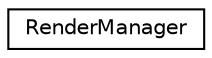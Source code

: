 digraph "Graphical Class Hierarchy"
{
 // LATEX_PDF_SIZE
  edge [fontname="Helvetica",fontsize="10",labelfontname="Helvetica",labelfontsize="10"];
  node [fontname="Helvetica",fontsize="10",shape=record];
  rankdir="LR";
  Node0 [label="RenderManager",height=0.2,width=0.4,color="black", fillcolor="white", style="filled",URL="$class_render_manager.html",tooltip=" "];
}
